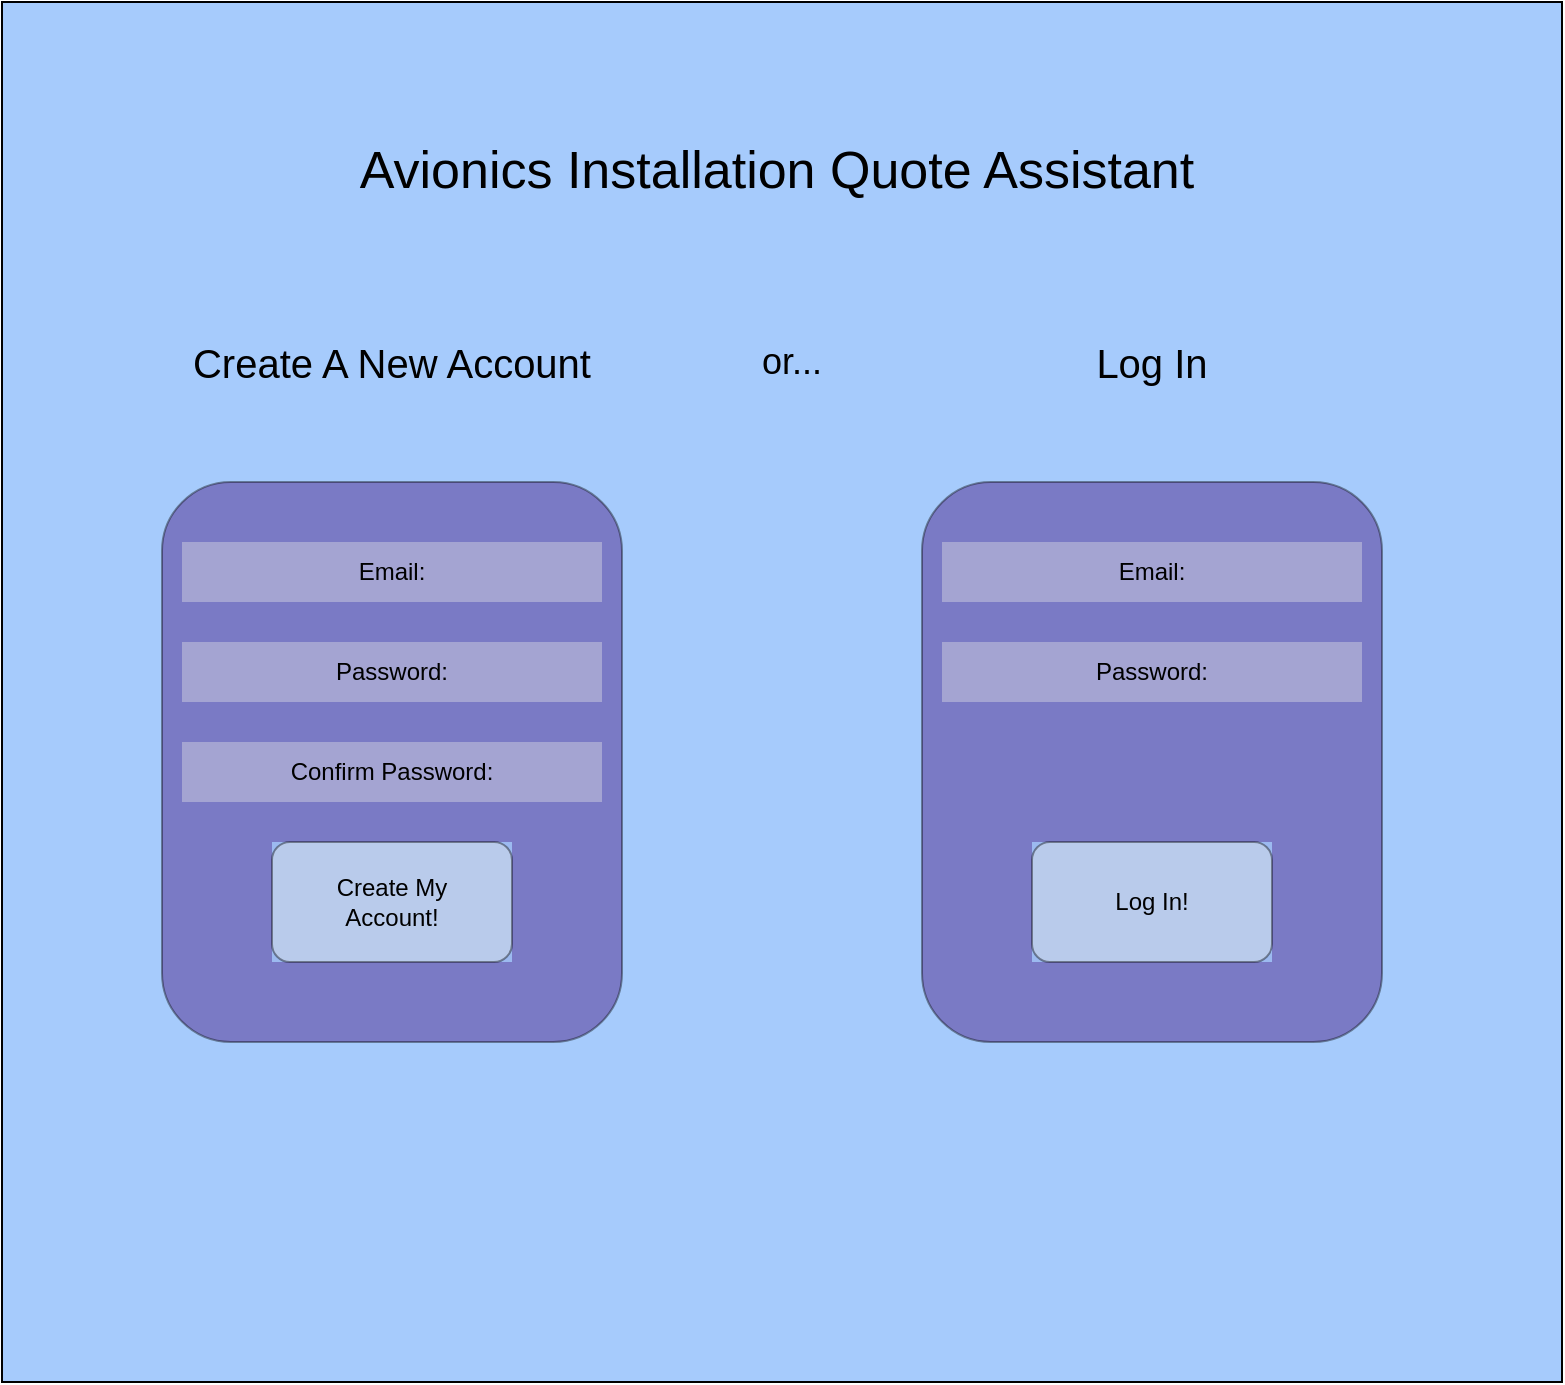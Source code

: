 <mxfile version="14.6.13" type="device"><diagram id="Pkuogf4vJ0dSi3XzLs4w" name="Page-1"><mxGraphModel dx="1086" dy="846" grid="1" gridSize="10" guides="1" tooltips="1" connect="1" arrows="1" fold="1" page="1" pageScale="1" pageWidth="850" pageHeight="1100" math="0" shadow="0"><root><mxCell id="0"/><mxCell id="1" parent="0"/><mxCell id="XnY3cjl6lzJmpCRsvA3w-1" value="" style="rounded=0;whiteSpace=wrap;html=1;fillColor=#A6CBFC;" vertex="1" parent="1"><mxGeometry x="30" y="80" width="780" height="690" as="geometry"/></mxCell><mxCell id="XnY3cjl6lzJmpCRsvA3w-2" value="&lt;font style=&quot;font-size: 26px&quot;&gt;Avionics Installation Quote Assistant&lt;br&gt;&lt;br&gt;&lt;br&gt;&lt;/font&gt;" style="text;html=1;strokeColor=none;fillColor=none;align=center;verticalAlign=middle;whiteSpace=wrap;rounded=0;" vertex="1" parent="1"><mxGeometry x="120" y="180" width="595" height="30" as="geometry"/></mxCell><mxCell id="XnY3cjl6lzJmpCRsvA3w-3" value="&lt;font style=&quot;font-size: 20px&quot;&gt;Create A New Account&lt;/font&gt;" style="text;html=1;strokeColor=none;fillColor=none;align=center;verticalAlign=middle;whiteSpace=wrap;rounded=0;" vertex="1" parent="1"><mxGeometry x="120" y="230" width="210" height="60" as="geometry"/></mxCell><mxCell id="XnY3cjl6lzJmpCRsvA3w-4" value="&lt;font style=&quot;font-size: 18px&quot;&gt;or...&lt;/font&gt;" style="text;html=1;strokeColor=none;fillColor=none;align=center;verticalAlign=middle;whiteSpace=wrap;rounded=0;" vertex="1" parent="1"><mxGeometry x="405" y="250" width="40" height="20" as="geometry"/></mxCell><mxCell id="XnY3cjl6lzJmpCRsvA3w-5" value="&lt;font style=&quot;font-size: 20px&quot;&gt;Log In&lt;/font&gt;" style="text;html=1;strokeColor=none;fillColor=none;align=center;verticalAlign=middle;whiteSpace=wrap;rounded=0;" vertex="1" parent="1"><mxGeometry x="530" y="245" width="150" height="30" as="geometry"/></mxCell><mxCell id="XnY3cjl6lzJmpCRsvA3w-6" value="" style="rounded=1;whiteSpace=wrap;html=1;fillColor=#380070;opacity=40;" vertex="1" parent="1"><mxGeometry x="110" y="320" width="230" height="280" as="geometry"/></mxCell><mxCell id="XnY3cjl6lzJmpCRsvA3w-7" value="Email:" style="text;html=1;strokeColor=none;align=center;verticalAlign=middle;whiteSpace=wrap;rounded=0;opacity=40;fillColor=#E3E3E3;" vertex="1" parent="1"><mxGeometry x="120" y="350" width="210" height="30" as="geometry"/></mxCell><mxCell id="XnY3cjl6lzJmpCRsvA3w-8" value="Password:&lt;span style=&quot;color: rgba(0 , 0 , 0 , 0) ; font-family: monospace ; font-size: 0px&quot;&gt;%3CmxGraphModel%3E%3Croot%3E%3CmxCell%20id%3D%220%22%2F%3E%3CmxCell%20id%3D%221%22%20parent%3D%220%22%2F%3E%3CmxCell%20id%3D%222%22%20value%3D%22Email%3A%22%20style%3D%22text%3Bhtml%3D1%3BstrokeColor%3Dnone%3Balign%3Dcenter%3BverticalAlign%3Dmiddle%3BwhiteSpace%3Dwrap%3Brounded%3D0%3Bopacity%3D40%3BfillColor%3D%23E3E3E3%3B%22%20vertex%3D%221%22%20parent%3D%221%22%3E%3CmxGeometry%20x%3D%22120%22%20y%3D%22350%22%20width%3D%22210%22%20height%3D%2230%22%20as%3D%22geometry%22%2F%3E%3C%2FmxCell%3E%3C%2Froot%3E%3C%2FmxGraphModel%3E&lt;/span&gt;" style="text;html=1;strokeColor=none;align=center;verticalAlign=middle;whiteSpace=wrap;rounded=0;opacity=40;fillColor=#E3E3E3;" vertex="1" parent="1"><mxGeometry x="120" y="400" width="210" height="30" as="geometry"/></mxCell><mxCell id="XnY3cjl6lzJmpCRsvA3w-9" value="Confirm Password:" style="text;html=1;strokeColor=none;align=center;verticalAlign=middle;whiteSpace=wrap;rounded=0;opacity=40;fillColor=#E3E3E3;" vertex="1" parent="1"><mxGeometry x="120" y="450" width="210" height="30" as="geometry"/></mxCell><mxCell id="XnY3cjl6lzJmpCRsvA3w-12" value="" style="group;fillColor=#A6CBFC;opacity=80;" vertex="1" connectable="0" parent="1"><mxGeometry x="165" y="500" width="120" height="60" as="geometry"/></mxCell><mxCell id="XnY3cjl6lzJmpCRsvA3w-10" value="" style="rounded=1;whiteSpace=wrap;html=1;fillColor=#E3E3E3;opacity=40;" vertex="1" parent="XnY3cjl6lzJmpCRsvA3w-12"><mxGeometry width="120" height="60" as="geometry"/></mxCell><mxCell id="XnY3cjl6lzJmpCRsvA3w-11" value="Create My Account!" style="text;html=1;strokeColor=none;fillColor=none;align=center;verticalAlign=middle;whiteSpace=wrap;rounded=0;opacity=40;" vertex="1" parent="XnY3cjl6lzJmpCRsvA3w-12"><mxGeometry x="10" width="100" height="60" as="geometry"/></mxCell><mxCell id="XnY3cjl6lzJmpCRsvA3w-13" value="" style="rounded=1;whiteSpace=wrap;html=1;fillColor=#380070;opacity=40;" vertex="1" parent="1"><mxGeometry x="490" y="320" width="230" height="280" as="geometry"/></mxCell><mxCell id="XnY3cjl6lzJmpCRsvA3w-14" value="Email:" style="text;html=1;strokeColor=none;align=center;verticalAlign=middle;whiteSpace=wrap;rounded=0;opacity=40;fillColor=#E3E3E3;" vertex="1" parent="1"><mxGeometry x="500" y="350" width="210" height="30" as="geometry"/></mxCell><mxCell id="XnY3cjl6lzJmpCRsvA3w-15" value="Password:&lt;span style=&quot;color: rgba(0 , 0 , 0 , 0) ; font-family: monospace ; font-size: 0px&quot;&gt;%3CmxGraphModel%3E%3Croot%3E%3CmxCell%20id%3D%220%22%2F%3E%3CmxCell%20id%3D%221%22%20parent%3D%220%22%2F%3E%3CmxCell%20id%3D%222%22%20value%3D%22Email%3A%22%20style%3D%22text%3Bhtml%3D1%3BstrokeColor%3Dnone%3Balign%3Dcenter%3BverticalAlign%3Dmiddle%3BwhiteSpace%3Dwrap%3Brounded%3D0%3Bopacity%3D40%3BfillColor%3D%23E3E3E3%3B%22%20vertex%3D%221%22%20parent%3D%221%22%3E%3CmxGeometry%20x%3D%22120%22%20y%3D%22350%22%20width%3D%22210%22%20height%3D%2230%22%20as%3D%22geometry%22%2F%3E%3C%2FmxCell%3E%3C%2Froot%3E%3C%2FmxGraphModel%3E&lt;/span&gt;" style="text;html=1;strokeColor=none;align=center;verticalAlign=middle;whiteSpace=wrap;rounded=0;opacity=40;fillColor=#E3E3E3;" vertex="1" parent="1"><mxGeometry x="500" y="400" width="210" height="30" as="geometry"/></mxCell><mxCell id="XnY3cjl6lzJmpCRsvA3w-16" value="" style="group;fillColor=#A6CBFC;opacity=80;" vertex="1" connectable="0" parent="1"><mxGeometry x="545" y="500" width="120" height="60" as="geometry"/></mxCell><mxCell id="XnY3cjl6lzJmpCRsvA3w-17" value="" style="rounded=1;whiteSpace=wrap;html=1;fillColor=#E3E3E3;opacity=40;" vertex="1" parent="XnY3cjl6lzJmpCRsvA3w-16"><mxGeometry width="120" height="60" as="geometry"/></mxCell><mxCell id="XnY3cjl6lzJmpCRsvA3w-18" value="Log In!" style="text;html=1;strokeColor=none;fillColor=none;align=center;verticalAlign=middle;whiteSpace=wrap;rounded=0;opacity=40;" vertex="1" parent="XnY3cjl6lzJmpCRsvA3w-16"><mxGeometry x="10" width="100" height="60" as="geometry"/></mxCell></root></mxGraphModel></diagram></mxfile>